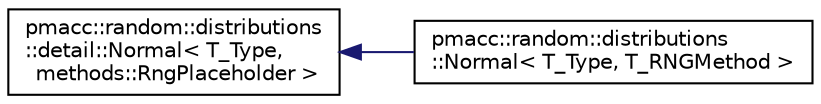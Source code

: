 digraph "Graphical Class Hierarchy"
{
 // LATEX_PDF_SIZE
  edge [fontname="Helvetica",fontsize="10",labelfontname="Helvetica",labelfontsize="10"];
  node [fontname="Helvetica",fontsize="10",shape=record];
  rankdir="LR";
  Node0 [label="pmacc::random::distributions\l::detail::Normal\< T_Type,\l methods::RngPlaceholder \>",height=0.2,width=0.4,color="black", fillcolor="white", style="filled",URL="$classpmacc_1_1random_1_1distributions_1_1detail_1_1_normal.html",tooltip=" "];
  Node0 -> Node1 [dir="back",color="midnightblue",fontsize="10",style="solid",fontname="Helvetica"];
  Node1 [label="pmacc::random::distributions\l::Normal\< T_Type, T_RNGMethod \>",height=0.2,width=0.4,color="black", fillcolor="white", style="filled",URL="$structpmacc_1_1random_1_1distributions_1_1_normal.html",tooltip="Returns a random, normal distributed value of the given type."];
}
